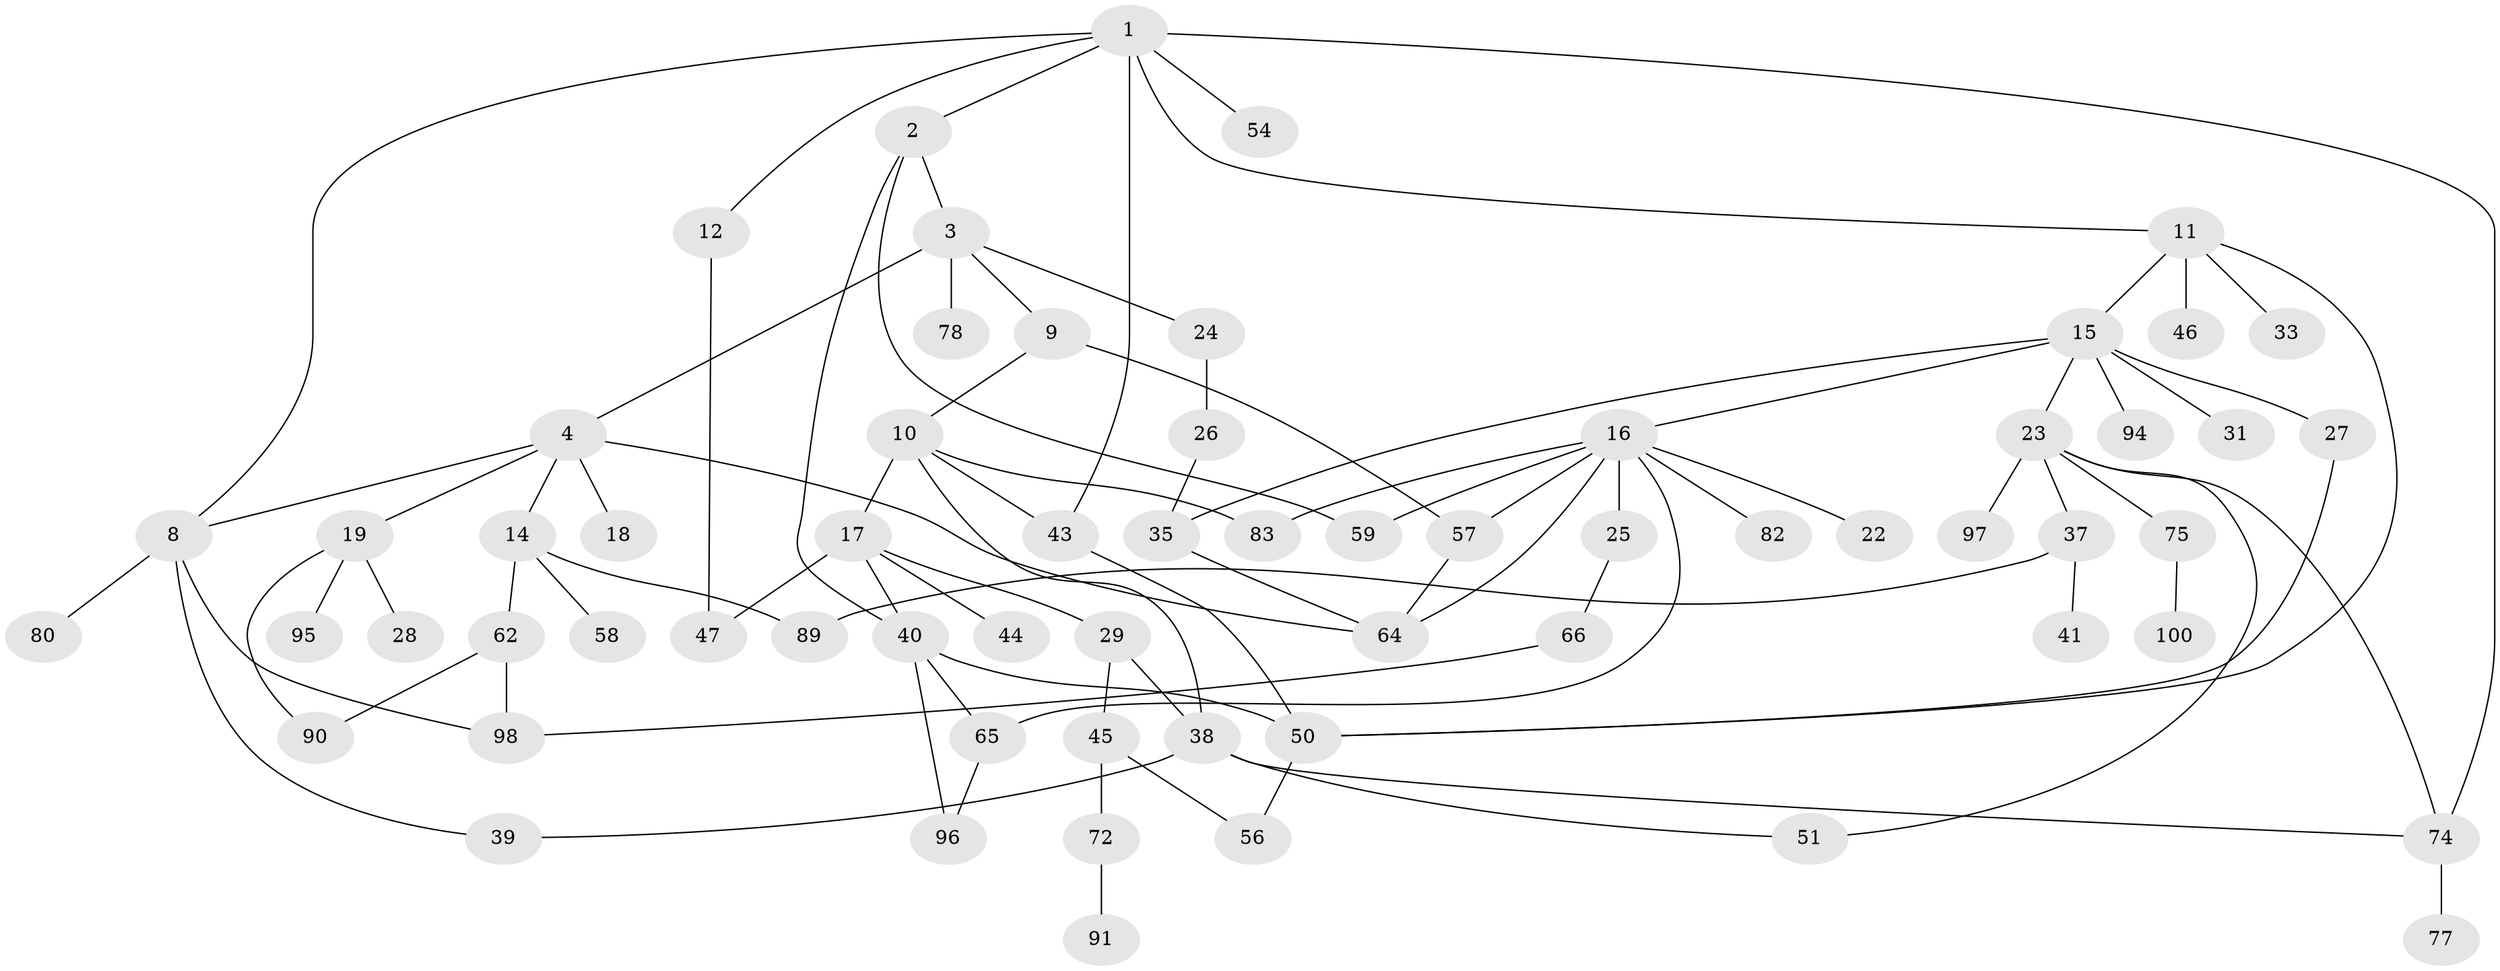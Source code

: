 // original degree distribution, {6: 0.01, 5: 0.08, 3: 0.18, 2: 0.37, 4: 0.09, 7: 0.01, 8: 0.01, 1: 0.25}
// Generated by graph-tools (version 1.1) at 2025/38/02/21/25 10:38:51]
// undirected, 64 vertices, 89 edges
graph export_dot {
graph [start="1"]
  node [color=gray90,style=filled];
  1 [super="+5"];
  2 [super="+21"];
  3 [super="+7"];
  4 [super="+6"];
  8 [super="+13"];
  9 [super="+87"];
  10 [super="+67"];
  11 [super="+36"];
  12 [super="+20"];
  14 [super="+60"];
  15 [super="+70"];
  16 [super="+53"];
  17 [super="+32"];
  18;
  19 [super="+30"];
  22;
  23 [super="+34"];
  24;
  25 [super="+42"];
  26 [super="+85"];
  27;
  28;
  29;
  31;
  33;
  35 [super="+81"];
  37 [super="+86"];
  38 [super="+61"];
  39 [super="+52"];
  40 [super="+49"];
  41;
  43;
  44;
  45 [super="+48"];
  46 [super="+68"];
  47;
  50 [super="+55"];
  51 [super="+73"];
  54;
  56;
  57 [super="+63"];
  58;
  59 [super="+69"];
  62 [super="+99"];
  64 [super="+71"];
  65 [super="+92"];
  66 [super="+76"];
  72 [super="+79"];
  74;
  75 [super="+84"];
  77 [super="+88"];
  78;
  80;
  82;
  83;
  89;
  90;
  91 [super="+93"];
  94;
  95;
  96;
  97;
  98;
  100;
  1 -- 2;
  1 -- 11;
  1 -- 43;
  1 -- 54;
  1 -- 74;
  1 -- 12;
  1 -- 8;
  2 -- 3;
  2 -- 59;
  2 -- 40;
  3 -- 4;
  3 -- 9;
  3 -- 78;
  3 -- 24;
  4 -- 18;
  4 -- 19;
  4 -- 8;
  4 -- 14;
  4 -- 64;
  8 -- 80;
  8 -- 98;
  8 -- 39;
  9 -- 10;
  9 -- 57;
  10 -- 17;
  10 -- 38;
  10 -- 83;
  10 -- 43;
  11 -- 15;
  11 -- 33;
  11 -- 46;
  11 -- 50;
  12 -- 47;
  14 -- 58;
  14 -- 89;
  14 -- 62;
  15 -- 16;
  15 -- 23;
  15 -- 27;
  15 -- 31;
  15 -- 94;
  15 -- 35;
  16 -- 22;
  16 -- 25;
  16 -- 57;
  16 -- 83;
  16 -- 59;
  16 -- 65;
  16 -- 82;
  16 -- 64;
  17 -- 29;
  17 -- 40;
  17 -- 47;
  17 -- 44;
  19 -- 28;
  19 -- 95;
  19 -- 90;
  23 -- 51;
  23 -- 97;
  23 -- 37;
  23 -- 74;
  23 -- 75;
  24 -- 26;
  25 -- 66;
  26 -- 35;
  27 -- 50;
  29 -- 45;
  29 -- 38;
  35 -- 64;
  37 -- 41;
  37 -- 89;
  38 -- 39;
  38 -- 74;
  38 -- 51;
  40 -- 65;
  40 -- 96;
  40 -- 50;
  43 -- 50;
  45 -- 56;
  45 -- 72;
  50 -- 56;
  57 -- 64;
  62 -- 98;
  62 -- 90;
  65 -- 96;
  66 -- 98;
  72 -- 91;
  74 -- 77;
  75 -- 100;
}
